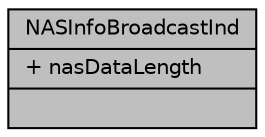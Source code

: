 digraph "NASInfoBroadcastInd"
{
 // LATEX_PDF_SIZE
  edge [fontname="Helvetica",fontsize="10",labelfontname="Helvetica",labelfontsize="10"];
  node [fontname="Helvetica",fontsize="10",shape=record];
  Node1 [label="{NASInfoBroadcastInd\n|+ nasDataLength\l|}",height=0.2,width=0.4,color="black", fillcolor="grey75", style="filled", fontcolor="black",tooltip=" "];
}
